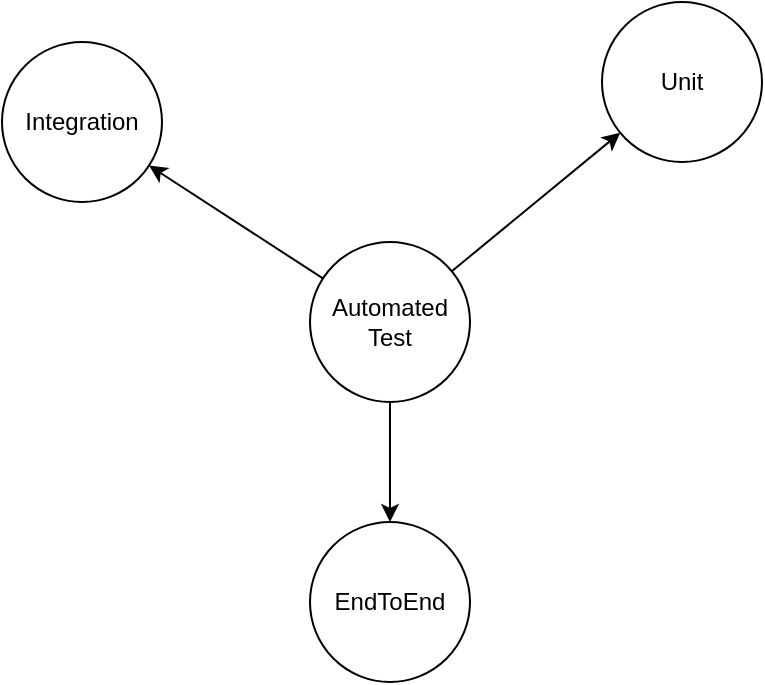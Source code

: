 <mxfile version="21.6.8" type="github">
  <diagram name="หน้า-1" id="V54rJkGDe6UenH7iF8Wh">
    <mxGraphModel dx="794" dy="474" grid="1" gridSize="10" guides="1" tooltips="1" connect="1" arrows="1" fold="1" page="1" pageScale="1" pageWidth="827" pageHeight="1169" math="0" shadow="0">
      <root>
        <mxCell id="0" />
        <mxCell id="1" parent="0" />
        <mxCell id="IcwU3DTUadqm8QiGpATD-5" style="rounded=0;orthogonalLoop=1;jettySize=auto;html=1;" edge="1" parent="1" source="IcwU3DTUadqm8QiGpATD-1" target="IcwU3DTUadqm8QiGpATD-2">
          <mxGeometry relative="1" as="geometry" />
        </mxCell>
        <mxCell id="IcwU3DTUadqm8QiGpATD-6" style="rounded=0;orthogonalLoop=1;jettySize=auto;html=1;" edge="1" parent="1" source="IcwU3DTUadqm8QiGpATD-1" target="IcwU3DTUadqm8QiGpATD-3">
          <mxGeometry relative="1" as="geometry" />
        </mxCell>
        <mxCell id="IcwU3DTUadqm8QiGpATD-7" style="rounded=0;orthogonalLoop=1;jettySize=auto;html=1;" edge="1" parent="1" source="IcwU3DTUadqm8QiGpATD-1" target="IcwU3DTUadqm8QiGpATD-4">
          <mxGeometry relative="1" as="geometry" />
        </mxCell>
        <mxCell id="IcwU3DTUadqm8QiGpATD-1" value="Automated Test" style="ellipse;whiteSpace=wrap;html=1;aspect=fixed;" vertex="1" parent="1">
          <mxGeometry x="334" y="210" width="80" height="80" as="geometry" />
        </mxCell>
        <mxCell id="IcwU3DTUadqm8QiGpATD-2" value="Unit" style="ellipse;whiteSpace=wrap;html=1;aspect=fixed;" vertex="1" parent="1">
          <mxGeometry x="480" y="90" width="80" height="80" as="geometry" />
        </mxCell>
        <mxCell id="IcwU3DTUadqm8QiGpATD-3" value="Integration" style="ellipse;whiteSpace=wrap;html=1;aspect=fixed;" vertex="1" parent="1">
          <mxGeometry x="180" y="110" width="80" height="80" as="geometry" />
        </mxCell>
        <mxCell id="IcwU3DTUadqm8QiGpATD-4" value="EndToEnd" style="ellipse;whiteSpace=wrap;html=1;aspect=fixed;" vertex="1" parent="1">
          <mxGeometry x="334" y="350" width="80" height="80" as="geometry" />
        </mxCell>
      </root>
    </mxGraphModel>
  </diagram>
</mxfile>
